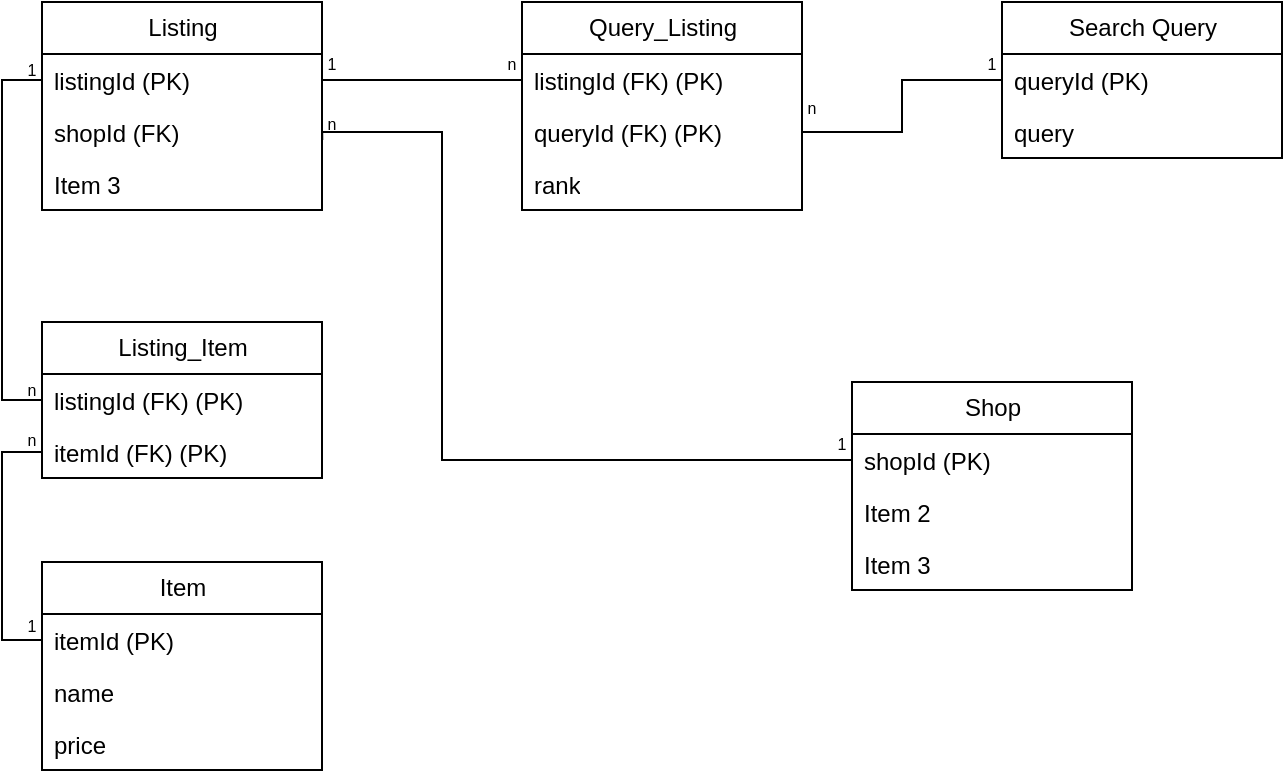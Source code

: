 <mxfile version="20.8.10" type="device"><diagram name="Page-1" id="Rng8RVXHvyZKaYdEsM_-"><mxGraphModel dx="629" dy="255" grid="1" gridSize="10" guides="1" tooltips="1" connect="1" arrows="1" fold="1" page="1" pageScale="1" pageWidth="827" pageHeight="1169" math="0" shadow="0"><root><mxCell id="0"/><mxCell id="1" parent="0"/><mxCell id="QwDhnmkvq7PJWIl5M-ZC-1" value="Listing" style="swimlane;fontStyle=0;childLayout=stackLayout;horizontal=1;startSize=26;fillColor=none;horizontalStack=0;resizeParent=1;resizeParentMax=0;resizeLast=0;collapsible=1;marginBottom=0;html=1;" vertex="1" parent="1"><mxGeometry x="40" y="400" width="140" height="104" as="geometry"/></mxCell><mxCell id="QwDhnmkvq7PJWIl5M-ZC-2" value="listingId (PK)" style="text;strokeColor=none;fillColor=none;align=left;verticalAlign=top;spacingLeft=4;spacingRight=4;overflow=hidden;rotatable=0;points=[[0,0.5],[1,0.5]];portConstraint=eastwest;whiteSpace=wrap;html=1;" vertex="1" parent="QwDhnmkvq7PJWIl5M-ZC-1"><mxGeometry y="26" width="140" height="26" as="geometry"/></mxCell><mxCell id="QwDhnmkvq7PJWIl5M-ZC-3" value="shopId (FK)" style="text;strokeColor=none;fillColor=none;align=left;verticalAlign=top;spacingLeft=4;spacingRight=4;overflow=hidden;rotatable=0;points=[[0,0.5],[1,0.5]];portConstraint=eastwest;whiteSpace=wrap;html=1;" vertex="1" parent="QwDhnmkvq7PJWIl5M-ZC-1"><mxGeometry y="52" width="140" height="26" as="geometry"/></mxCell><mxCell id="QwDhnmkvq7PJWIl5M-ZC-4" value="Item 3" style="text;strokeColor=none;fillColor=none;align=left;verticalAlign=top;spacingLeft=4;spacingRight=4;overflow=hidden;rotatable=0;points=[[0,0.5],[1,0.5]];portConstraint=eastwest;whiteSpace=wrap;html=1;" vertex="1" parent="QwDhnmkvq7PJWIl5M-ZC-1"><mxGeometry y="78" width="140" height="26" as="geometry"/></mxCell><mxCell id="QwDhnmkvq7PJWIl5M-ZC-14" value="Search Query" style="swimlane;fontStyle=0;childLayout=stackLayout;horizontal=1;startSize=26;fillColor=none;horizontalStack=0;resizeParent=1;resizeParentMax=0;resizeLast=0;collapsible=1;marginBottom=0;html=1;" vertex="1" parent="1"><mxGeometry x="520" y="400" width="140" height="78" as="geometry"/></mxCell><mxCell id="QwDhnmkvq7PJWIl5M-ZC-15" value="queryId (PK)" style="text;strokeColor=none;fillColor=none;align=left;verticalAlign=top;spacingLeft=4;spacingRight=4;overflow=hidden;rotatable=0;points=[[0,0.5],[1,0.5]];portConstraint=eastwest;whiteSpace=wrap;html=1;" vertex="1" parent="QwDhnmkvq7PJWIl5M-ZC-14"><mxGeometry y="26" width="140" height="26" as="geometry"/></mxCell><mxCell id="QwDhnmkvq7PJWIl5M-ZC-16" value="query" style="text;strokeColor=none;fillColor=none;align=left;verticalAlign=top;spacingLeft=4;spacingRight=4;overflow=hidden;rotatable=0;points=[[0,0.5],[1,0.5]];portConstraint=eastwest;whiteSpace=wrap;html=1;" vertex="1" parent="QwDhnmkvq7PJWIl5M-ZC-14"><mxGeometry y="52" width="140" height="26" as="geometry"/></mxCell><mxCell id="QwDhnmkvq7PJWIl5M-ZC-18" value="Query_Listing" style="swimlane;fontStyle=0;childLayout=stackLayout;horizontal=1;startSize=26;fillColor=none;horizontalStack=0;resizeParent=1;resizeParentMax=0;resizeLast=0;collapsible=1;marginBottom=0;html=1;" vertex="1" parent="1"><mxGeometry x="280" y="400" width="140" height="104" as="geometry"/></mxCell><mxCell id="QwDhnmkvq7PJWIl5M-ZC-19" value="listingId (FK) (PK)" style="text;strokeColor=none;fillColor=none;align=left;verticalAlign=top;spacingLeft=4;spacingRight=4;overflow=hidden;rotatable=0;points=[[0,0.5],[1,0.5]];portConstraint=eastwest;whiteSpace=wrap;html=1;" vertex="1" parent="QwDhnmkvq7PJWIl5M-ZC-18"><mxGeometry y="26" width="140" height="26" as="geometry"/></mxCell><mxCell id="QwDhnmkvq7PJWIl5M-ZC-20" value="queryId (FK) (PK)" style="text;strokeColor=none;fillColor=none;align=left;verticalAlign=top;spacingLeft=4;spacingRight=4;overflow=hidden;rotatable=0;points=[[0,0.5],[1,0.5]];portConstraint=eastwest;whiteSpace=wrap;html=1;" vertex="1" parent="QwDhnmkvq7PJWIl5M-ZC-18"><mxGeometry y="52" width="140" height="26" as="geometry"/></mxCell><mxCell id="QwDhnmkvq7PJWIl5M-ZC-21" value="rank" style="text;strokeColor=none;fillColor=none;align=left;verticalAlign=top;spacingLeft=4;spacingRight=4;overflow=hidden;rotatable=0;points=[[0,0.5],[1,0.5]];portConstraint=eastwest;whiteSpace=wrap;html=1;" vertex="1" parent="QwDhnmkvq7PJWIl5M-ZC-18"><mxGeometry y="78" width="140" height="26" as="geometry"/></mxCell><mxCell id="QwDhnmkvq7PJWIl5M-ZC-22" style="edgeStyle=orthogonalEdgeStyle;rounded=0;orthogonalLoop=1;jettySize=auto;html=1;exitX=1;exitY=0.5;exitDx=0;exitDy=0;entryX=0;entryY=0.5;entryDx=0;entryDy=0;endArrow=none;endFill=0;" edge="1" parent="1" source="QwDhnmkvq7PJWIl5M-ZC-2" target="QwDhnmkvq7PJWIl5M-ZC-19"><mxGeometry relative="1" as="geometry"/></mxCell><mxCell id="QwDhnmkvq7PJWIl5M-ZC-23" style="edgeStyle=orthogonalEdgeStyle;rounded=0;orthogonalLoop=1;jettySize=auto;html=1;entryX=0;entryY=0.5;entryDx=0;entryDy=0;endArrow=none;endFill=0;" edge="1" parent="1" source="QwDhnmkvq7PJWIl5M-ZC-20" target="QwDhnmkvq7PJWIl5M-ZC-15"><mxGeometry relative="1" as="geometry"/></mxCell><mxCell id="QwDhnmkvq7PJWIl5M-ZC-24" value="&lt;font style=&quot;font-size: 8px;&quot;&gt;1&lt;/font&gt;" style="text;html=1;strokeColor=none;fillColor=none;align=center;verticalAlign=middle;whiteSpace=wrap;rounded=0;" vertex="1" parent="1"><mxGeometry x="180" y="420" width="10" height="20" as="geometry"/></mxCell><mxCell id="QwDhnmkvq7PJWIl5M-ZC-25" value="&lt;font style=&quot;font-size: 8px;&quot;&gt;n&lt;/font&gt;" style="text;html=1;strokeColor=none;fillColor=none;align=center;verticalAlign=middle;whiteSpace=wrap;rounded=0;" vertex="1" parent="1"><mxGeometry x="270" y="420" width="10" height="20" as="geometry"/></mxCell><mxCell id="QwDhnmkvq7PJWIl5M-ZC-26" value="&lt;font style=&quot;font-size: 8px;&quot;&gt;1&lt;/font&gt;" style="text;html=1;strokeColor=none;fillColor=none;align=center;verticalAlign=middle;whiteSpace=wrap;rounded=0;" vertex="1" parent="1"><mxGeometry x="510" y="420" width="10" height="20" as="geometry"/></mxCell><mxCell id="QwDhnmkvq7PJWIl5M-ZC-27" value="&lt;font style=&quot;font-size: 8px;&quot;&gt;n&lt;/font&gt;" style="text;html=1;strokeColor=none;fillColor=none;align=center;verticalAlign=middle;whiteSpace=wrap;rounded=0;" vertex="1" parent="1"><mxGeometry x="420" y="442" width="10" height="20" as="geometry"/></mxCell><mxCell id="QwDhnmkvq7PJWIl5M-ZC-28" value="Shop" style="swimlane;fontStyle=0;childLayout=stackLayout;horizontal=1;startSize=26;fillColor=none;horizontalStack=0;resizeParent=1;resizeParentMax=0;resizeLast=0;collapsible=1;marginBottom=0;html=1;" vertex="1" parent="1"><mxGeometry x="445" y="590" width="140" height="104" as="geometry"/></mxCell><mxCell id="QwDhnmkvq7PJWIl5M-ZC-29" value="shopId (PK)" style="text;strokeColor=none;fillColor=none;align=left;verticalAlign=top;spacingLeft=4;spacingRight=4;overflow=hidden;rotatable=0;points=[[0,0.5],[1,0.5]];portConstraint=eastwest;whiteSpace=wrap;html=1;" vertex="1" parent="QwDhnmkvq7PJWIl5M-ZC-28"><mxGeometry y="26" width="140" height="26" as="geometry"/></mxCell><mxCell id="QwDhnmkvq7PJWIl5M-ZC-30" value="Item 2" style="text;strokeColor=none;fillColor=none;align=left;verticalAlign=top;spacingLeft=4;spacingRight=4;overflow=hidden;rotatable=0;points=[[0,0.5],[1,0.5]];portConstraint=eastwest;whiteSpace=wrap;html=1;" vertex="1" parent="QwDhnmkvq7PJWIl5M-ZC-28"><mxGeometry y="52" width="140" height="26" as="geometry"/></mxCell><mxCell id="QwDhnmkvq7PJWIl5M-ZC-31" value="Item 3" style="text;strokeColor=none;fillColor=none;align=left;verticalAlign=top;spacingLeft=4;spacingRight=4;overflow=hidden;rotatable=0;points=[[0,0.5],[1,0.5]];portConstraint=eastwest;whiteSpace=wrap;html=1;" vertex="1" parent="QwDhnmkvq7PJWIl5M-ZC-28"><mxGeometry y="78" width="140" height="26" as="geometry"/></mxCell><mxCell id="QwDhnmkvq7PJWIl5M-ZC-32" value="Item" style="swimlane;fontStyle=0;childLayout=stackLayout;horizontal=1;startSize=26;fillColor=none;horizontalStack=0;resizeParent=1;resizeParentMax=0;resizeLast=0;collapsible=1;marginBottom=0;html=1;" vertex="1" parent="1"><mxGeometry x="40" y="680" width="140" height="104" as="geometry"/></mxCell><mxCell id="QwDhnmkvq7PJWIl5M-ZC-33" value="itemId (PK)" style="text;strokeColor=none;fillColor=none;align=left;verticalAlign=top;spacingLeft=4;spacingRight=4;overflow=hidden;rotatable=0;points=[[0,0.5],[1,0.5]];portConstraint=eastwest;whiteSpace=wrap;html=1;" vertex="1" parent="QwDhnmkvq7PJWIl5M-ZC-32"><mxGeometry y="26" width="140" height="26" as="geometry"/></mxCell><mxCell id="QwDhnmkvq7PJWIl5M-ZC-34" value="name" style="text;strokeColor=none;fillColor=none;align=left;verticalAlign=top;spacingLeft=4;spacingRight=4;overflow=hidden;rotatable=0;points=[[0,0.5],[1,0.5]];portConstraint=eastwest;whiteSpace=wrap;html=1;" vertex="1" parent="QwDhnmkvq7PJWIl5M-ZC-32"><mxGeometry y="52" width="140" height="26" as="geometry"/></mxCell><mxCell id="QwDhnmkvq7PJWIl5M-ZC-35" value="price" style="text;strokeColor=none;fillColor=none;align=left;verticalAlign=top;spacingLeft=4;spacingRight=4;overflow=hidden;rotatable=0;points=[[0,0.5],[1,0.5]];portConstraint=eastwest;whiteSpace=wrap;html=1;" vertex="1" parent="QwDhnmkvq7PJWIl5M-ZC-32"><mxGeometry y="78" width="140" height="26" as="geometry"/></mxCell><mxCell id="QwDhnmkvq7PJWIl5M-ZC-36" value="Listing_Item" style="swimlane;fontStyle=0;childLayout=stackLayout;horizontal=1;startSize=26;fillColor=none;horizontalStack=0;resizeParent=1;resizeParentMax=0;resizeLast=0;collapsible=1;marginBottom=0;html=1;" vertex="1" parent="1"><mxGeometry x="40" y="560" width="140" height="78" as="geometry"/></mxCell><mxCell id="QwDhnmkvq7PJWIl5M-ZC-37" value="listingId (FK) (PK)" style="text;strokeColor=none;fillColor=none;align=left;verticalAlign=top;spacingLeft=4;spacingRight=4;overflow=hidden;rotatable=0;points=[[0,0.5],[1,0.5]];portConstraint=eastwest;whiteSpace=wrap;html=1;" vertex="1" parent="QwDhnmkvq7PJWIl5M-ZC-36"><mxGeometry y="26" width="140" height="26" as="geometry"/></mxCell><mxCell id="QwDhnmkvq7PJWIl5M-ZC-38" value="itemId (FK) (PK)" style="text;strokeColor=none;fillColor=none;align=left;verticalAlign=top;spacingLeft=4;spacingRight=4;overflow=hidden;rotatable=0;points=[[0,0.5],[1,0.5]];portConstraint=eastwest;whiteSpace=wrap;html=1;" vertex="1" parent="QwDhnmkvq7PJWIl5M-ZC-36"><mxGeometry y="52" width="140" height="26" as="geometry"/></mxCell><mxCell id="QwDhnmkvq7PJWIl5M-ZC-40" style="edgeStyle=orthogonalEdgeStyle;rounded=0;orthogonalLoop=1;jettySize=auto;html=1;entryX=0;entryY=0.5;entryDx=0;entryDy=0;fontSize=8;endArrow=none;endFill=0;exitX=1.001;exitY=0.656;exitDx=0;exitDy=0;exitPerimeter=0;" edge="1" parent="1" source="QwDhnmkvq7PJWIl5M-ZC-3" target="QwDhnmkvq7PJWIl5M-ZC-29"><mxGeometry relative="1" as="geometry"><Array as="points"><mxPoint x="180" y="465"/><mxPoint x="240" y="465"/><mxPoint x="240" y="629"/></Array></mxGeometry></mxCell><mxCell id="QwDhnmkvq7PJWIl5M-ZC-42" style="edgeStyle=orthogonalEdgeStyle;rounded=0;orthogonalLoop=1;jettySize=auto;html=1;entryX=0;entryY=0.5;entryDx=0;entryDy=0;fontSize=8;endArrow=none;endFill=0;" edge="1" parent="1" source="QwDhnmkvq7PJWIl5M-ZC-33" target="QwDhnmkvq7PJWIl5M-ZC-38"><mxGeometry relative="1" as="geometry"/></mxCell><mxCell id="QwDhnmkvq7PJWIl5M-ZC-43" style="edgeStyle=orthogonalEdgeStyle;rounded=0;orthogonalLoop=1;jettySize=auto;html=1;entryX=0;entryY=0.5;entryDx=0;entryDy=0;fontSize=8;endArrow=none;endFill=0;" edge="1" parent="1" source="QwDhnmkvq7PJWIl5M-ZC-37" target="QwDhnmkvq7PJWIl5M-ZC-2"><mxGeometry relative="1" as="geometry"/></mxCell><mxCell id="QwDhnmkvq7PJWIl5M-ZC-44" value="&lt;font style=&quot;font-size: 8px;&quot;&gt;n&lt;/font&gt;" style="text;html=1;strokeColor=none;fillColor=none;align=center;verticalAlign=middle;whiteSpace=wrap;rounded=0;" vertex="1" parent="1"><mxGeometry x="180" y="450" width="10" height="20" as="geometry"/></mxCell><mxCell id="QwDhnmkvq7PJWIl5M-ZC-45" value="&lt;font style=&quot;font-size: 8px;&quot;&gt;1&lt;/font&gt;" style="text;html=1;strokeColor=none;fillColor=none;align=center;verticalAlign=middle;whiteSpace=wrap;rounded=0;" vertex="1" parent="1"><mxGeometry x="435" y="610" width="10" height="20" as="geometry"/></mxCell><mxCell id="QwDhnmkvq7PJWIl5M-ZC-46" value="&lt;font style=&quot;font-size: 8px;&quot;&gt;n&lt;/font&gt;" style="text;html=1;strokeColor=none;fillColor=none;align=center;verticalAlign=middle;whiteSpace=wrap;rounded=0;" vertex="1" parent="1"><mxGeometry x="30" y="585" width="10" height="15" as="geometry"/></mxCell><mxCell id="QwDhnmkvq7PJWIl5M-ZC-47" value="&lt;font style=&quot;font-size: 8px;&quot;&gt;1&lt;/font&gt;" style="text;html=1;strokeColor=none;fillColor=none;align=center;verticalAlign=middle;whiteSpace=wrap;rounded=0;" vertex="1" parent="1"><mxGeometry x="30" y="425" width="10" height="15" as="geometry"/></mxCell><mxCell id="QwDhnmkvq7PJWIl5M-ZC-48" value="&lt;font style=&quot;font-size: 8px;&quot;&gt;1&lt;/font&gt;" style="text;html=1;strokeColor=none;fillColor=none;align=center;verticalAlign=middle;whiteSpace=wrap;rounded=0;" vertex="1" parent="1"><mxGeometry x="30" y="703" width="10" height="15" as="geometry"/></mxCell><mxCell id="QwDhnmkvq7PJWIl5M-ZC-49" value="&lt;font style=&quot;font-size: 8px;&quot;&gt;n&lt;/font&gt;" style="text;html=1;strokeColor=none;fillColor=none;align=center;verticalAlign=middle;whiteSpace=wrap;rounded=0;" vertex="1" parent="1"><mxGeometry x="30" y="610" width="10" height="15" as="geometry"/></mxCell></root></mxGraphModel></diagram></mxfile>